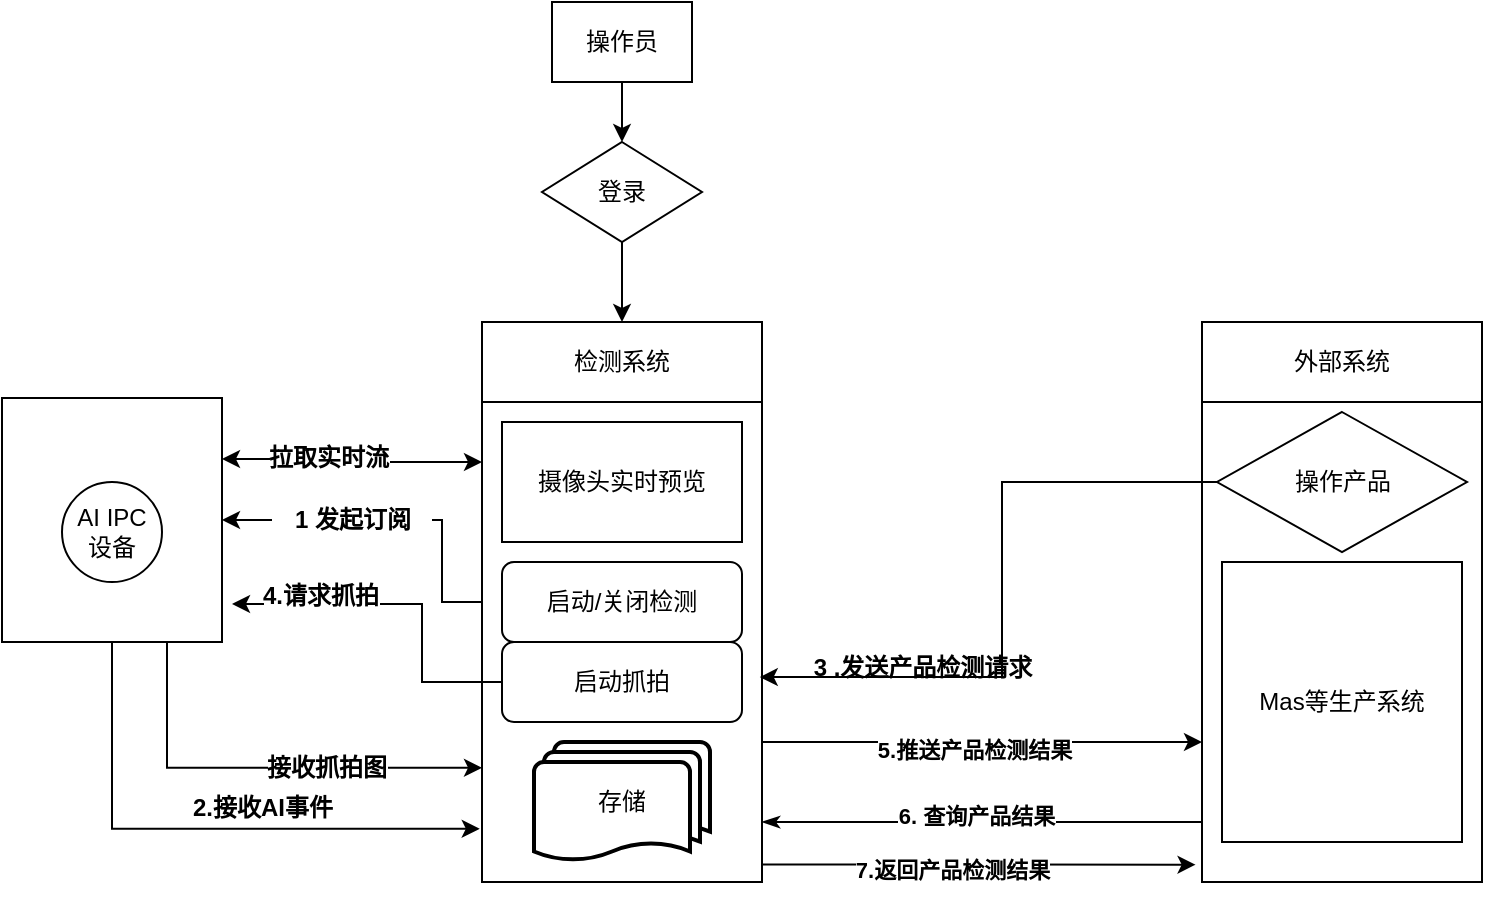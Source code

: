 <mxfile version="28.1.2">
  <diagram name="第 1 页" id="ehlm7PQ08vqZ7YUkhU4_">
    <mxGraphModel dx="1712" dy="599" grid="1" gridSize="10" guides="1" tooltips="1" connect="1" arrows="1" fold="1" page="1" pageScale="1" pageWidth="827" pageHeight="1169" math="0" shadow="0">
      <root>
        <mxCell id="0" />
        <mxCell id="1" parent="0" />
        <mxCell id="mTZ1n0IEwQoN-7EreBPF-3" value="" style="edgeStyle=orthogonalEdgeStyle;rounded=0;orthogonalLoop=1;jettySize=auto;html=1;" edge="1" parent="1" source="mTZ1n0IEwQoN-7EreBPF-1" target="mTZ1n0IEwQoN-7EreBPF-2">
          <mxGeometry relative="1" as="geometry" />
        </mxCell>
        <mxCell id="mTZ1n0IEwQoN-7EreBPF-1" value="操作员" style="rounded=0;whiteSpace=wrap;html=1;" vertex="1" parent="1">
          <mxGeometry x="185" y="200" width="70" height="40" as="geometry" />
        </mxCell>
        <mxCell id="mTZ1n0IEwQoN-7EreBPF-11" value="" style="edgeStyle=orthogonalEdgeStyle;rounded=0;orthogonalLoop=1;jettySize=auto;html=1;" edge="1" parent="1" source="mTZ1n0IEwQoN-7EreBPF-2" target="mTZ1n0IEwQoN-7EreBPF-10">
          <mxGeometry relative="1" as="geometry" />
        </mxCell>
        <mxCell id="mTZ1n0IEwQoN-7EreBPF-2" value="登录" style="rhombus;whiteSpace=wrap;html=1;rounded=0;" vertex="1" parent="1">
          <mxGeometry x="180" y="270" width="80" height="50" as="geometry" />
        </mxCell>
        <mxCell id="mTZ1n0IEwQoN-7EreBPF-73" style="edgeStyle=orthogonalEdgeStyle;rounded=0;orthogonalLoop=1;jettySize=auto;html=1;exitX=1;exitY=0.75;exitDx=0;exitDy=0;entryX=0;entryY=0.75;entryDx=0;entryDy=0;" edge="1" parent="1" source="mTZ1n0IEwQoN-7EreBPF-10" target="mTZ1n0IEwQoN-7EreBPF-40">
          <mxGeometry relative="1" as="geometry" />
        </mxCell>
        <mxCell id="mTZ1n0IEwQoN-7EreBPF-74" value="5.推送产品检测结果" style="edgeLabel;html=1;align=center;verticalAlign=middle;resizable=0;points=[];fontStyle=1" vertex="1" connectable="0" parent="mTZ1n0IEwQoN-7EreBPF-73">
          <mxGeometry x="-0.043" y="-4" relative="1" as="geometry">
            <mxPoint as="offset" />
          </mxGeometry>
        </mxCell>
        <mxCell id="mTZ1n0IEwQoN-7EreBPF-10" value="" style="whiteSpace=wrap;html=1;rounded=0;" vertex="1" parent="1">
          <mxGeometry x="150" y="360" width="140" height="280" as="geometry" />
        </mxCell>
        <mxCell id="mTZ1n0IEwQoN-7EreBPF-25" value="" style="html=1;points=[[0,0,0,0,5],[0,1,0,0,-5],[1,0,0,0,5],[1,1,0,0,-5]];perimeter=orthogonalPerimeter;outlineConnect=0;targetShapes=umlLifeline;portConstraint=eastwest;newEdgeStyle={&quot;curved&quot;:0,&quot;rounded&quot;:0};" vertex="1" parent="1">
          <mxGeometry x="600" y="460" width="10" height="80" as="geometry" />
        </mxCell>
        <mxCell id="mTZ1n0IEwQoN-7EreBPF-34" value="检测系统" style="rounded=0;whiteSpace=wrap;html=1;" vertex="1" parent="1">
          <mxGeometry x="150" y="360" width="140" height="40" as="geometry" />
        </mxCell>
        <mxCell id="mTZ1n0IEwQoN-7EreBPF-36" value="摄像头实时预览" style="rounded=0;whiteSpace=wrap;html=1;" vertex="1" parent="1">
          <mxGeometry x="160" y="410" width="120" height="60" as="geometry" />
        </mxCell>
        <mxCell id="mTZ1n0IEwQoN-7EreBPF-37" value="启动/关闭检测" style="rounded=1;whiteSpace=wrap;html=1;" vertex="1" parent="1">
          <mxGeometry x="160" y="480" width="120" height="40" as="geometry" />
        </mxCell>
        <mxCell id="mTZ1n0IEwQoN-7EreBPF-39" value="存储" style="strokeWidth=2;html=1;shape=mxgraph.flowchart.multi-document;whiteSpace=wrap;" vertex="1" parent="1">
          <mxGeometry x="176" y="570" width="88" height="60" as="geometry" />
        </mxCell>
        <mxCell id="mTZ1n0IEwQoN-7EreBPF-40" value="" style="whiteSpace=wrap;html=1;rounded=0;" vertex="1" parent="1">
          <mxGeometry x="510" y="360" width="140" height="280" as="geometry" />
        </mxCell>
        <mxCell id="mTZ1n0IEwQoN-7EreBPF-41" value="外部系统" style="rounded=0;whiteSpace=wrap;html=1;" vertex="1" parent="1">
          <mxGeometry x="510" y="360" width="140" height="40" as="geometry" />
        </mxCell>
        <mxCell id="mTZ1n0IEwQoN-7EreBPF-46" style="edgeStyle=orthogonalEdgeStyle;rounded=0;orthogonalLoop=1;jettySize=auto;html=1;entryX=0;entryY=0.25;entryDx=0;entryDy=0;startArrow=classic;startFill=1;exitX=1;exitY=0.25;exitDx=0;exitDy=0;" edge="1" parent="1" source="mTZ1n0IEwQoN-7EreBPF-45" target="mTZ1n0IEwQoN-7EreBPF-10">
          <mxGeometry relative="1" as="geometry">
            <mxPoint x="30" y="430" as="sourcePoint" />
          </mxGeometry>
        </mxCell>
        <mxCell id="mTZ1n0IEwQoN-7EreBPF-47" value="拉取实时流" style="edgeLabel;html=1;align=center;verticalAlign=middle;resizable=0;points=[];fontSize=12;fontStyle=1" vertex="1" connectable="0" parent="mTZ1n0IEwQoN-7EreBPF-46">
          <mxGeometry x="-0.202" y="1" relative="1" as="geometry">
            <mxPoint as="offset" />
          </mxGeometry>
        </mxCell>
        <mxCell id="mTZ1n0IEwQoN-7EreBPF-45" value="Object" style="html=1;whiteSpace=wrap;" vertex="1" parent="1">
          <mxGeometry x="-90" y="398" width="110" height="122" as="geometry" />
        </mxCell>
        <mxCell id="mTZ1n0IEwQoN-7EreBPF-14" value="AI IPC 设备" style="ellipse;whiteSpace=wrap;html=1;rounded=0;" vertex="1" parent="1">
          <mxGeometry x="-60" y="440" width="50" height="50" as="geometry" />
        </mxCell>
        <mxCell id="mTZ1n0IEwQoN-7EreBPF-51" style="edgeStyle=orthogonalEdgeStyle;rounded=0;orthogonalLoop=1;jettySize=auto;html=1;exitX=0.5;exitY=1;exitDx=0;exitDy=0;entryX=-0.008;entryY=0.905;entryDx=0;entryDy=0;entryPerimeter=0;" edge="1" parent="1" source="mTZ1n0IEwQoN-7EreBPF-45" target="mTZ1n0IEwQoN-7EreBPF-10">
          <mxGeometry relative="1" as="geometry" />
        </mxCell>
        <mxCell id="mTZ1n0IEwQoN-7EreBPF-52" value="2.接收AI事件" style="text;html=1;align=center;verticalAlign=middle;resizable=0;points=[];autosize=1;strokeColor=none;fillColor=none;fontStyle=1" vertex="1" parent="1">
          <mxGeometry x="-5" y="588" width="90" height="30" as="geometry" />
        </mxCell>
        <mxCell id="mTZ1n0IEwQoN-7EreBPF-53" value="启动抓拍" style="rounded=1;whiteSpace=wrap;html=1;" vertex="1" parent="1">
          <mxGeometry x="160" y="520" width="120" height="40" as="geometry" />
        </mxCell>
        <mxCell id="mTZ1n0IEwQoN-7EreBPF-54" value="Mas等生产系统" style="rounded=0;whiteSpace=wrap;html=1;" vertex="1" parent="1">
          <mxGeometry x="520" y="480" width="120" height="140" as="geometry" />
        </mxCell>
        <mxCell id="mTZ1n0IEwQoN-7EreBPF-56" style="edgeStyle=orthogonalEdgeStyle;rounded=0;orthogonalLoop=1;jettySize=auto;html=1;entryX=0.992;entryY=0.634;entryDx=0;entryDy=0;entryPerimeter=0;exitX=0;exitY=0.5;exitDx=0;exitDy=0;" edge="1" parent="1" source="mTZ1n0IEwQoN-7EreBPF-81" target="mTZ1n0IEwQoN-7EreBPF-10">
          <mxGeometry relative="1" as="geometry">
            <mxPoint x="410" y="440" as="sourcePoint" />
            <Array as="points">
              <mxPoint x="410" y="440" />
              <mxPoint x="410" y="538" />
            </Array>
          </mxGeometry>
        </mxCell>
        <mxCell id="mTZ1n0IEwQoN-7EreBPF-57" value="3 .发送产品检测请求" style="text;html=1;align=center;verticalAlign=middle;resizable=0;points=[];autosize=1;strokeColor=none;fillColor=none;fontStyle=1" vertex="1" parent="1">
          <mxGeometry x="305" y="518" width="130" height="30" as="geometry" />
        </mxCell>
        <mxCell id="mTZ1n0IEwQoN-7EreBPF-66" style="edgeStyle=orthogonalEdgeStyle;rounded=0;orthogonalLoop=1;jettySize=auto;html=1;entryX=1;entryY=0.5;entryDx=0;entryDy=0;" edge="1" parent="1" source="mTZ1n0IEwQoN-7EreBPF-59" target="mTZ1n0IEwQoN-7EreBPF-45">
          <mxGeometry relative="1" as="geometry" />
        </mxCell>
        <mxCell id="mTZ1n0IEwQoN-7EreBPF-68" style="edgeStyle=orthogonalEdgeStyle;rounded=0;orthogonalLoop=1;jettySize=auto;html=1;entryX=0;entryY=0.5;entryDx=0;entryDy=0;endArrow=none;endFill=0;" edge="1" parent="1" source="mTZ1n0IEwQoN-7EreBPF-59" target="mTZ1n0IEwQoN-7EreBPF-10">
          <mxGeometry relative="1" as="geometry">
            <Array as="points">
              <mxPoint x="130" y="459" />
              <mxPoint x="130" y="500" />
            </Array>
          </mxGeometry>
        </mxCell>
        <mxCell id="mTZ1n0IEwQoN-7EreBPF-59" value="1 发起订阅" style="text;html=1;align=center;verticalAlign=middle;resizable=0;points=[];autosize=1;strokeColor=none;fillColor=none;fontStyle=1" vertex="1" parent="1">
          <mxGeometry x="45" y="444" width="80" height="30" as="geometry" />
        </mxCell>
        <mxCell id="mTZ1n0IEwQoN-7EreBPF-69" style="edgeStyle=orthogonalEdgeStyle;rounded=0;orthogonalLoop=1;jettySize=auto;html=1;" edge="1" parent="1" source="mTZ1n0IEwQoN-7EreBPF-53">
          <mxGeometry relative="1" as="geometry">
            <mxPoint x="25" y="501" as="targetPoint" />
            <Array as="points">
              <mxPoint x="120" y="540" />
              <mxPoint x="120" y="501" />
            </Array>
          </mxGeometry>
        </mxCell>
        <mxCell id="mTZ1n0IEwQoN-7EreBPF-70" value="4.请求抓拍" style="edgeLabel;html=1;align=center;verticalAlign=middle;resizable=0;points=[];fontSize=12;fontStyle=1" vertex="1" connectable="0" parent="mTZ1n0IEwQoN-7EreBPF-69">
          <mxGeometry x="0.494" y="-4" relative="1" as="geometry">
            <mxPoint as="offset" />
          </mxGeometry>
        </mxCell>
        <mxCell id="mTZ1n0IEwQoN-7EreBPF-71" style="edgeStyle=orthogonalEdgeStyle;rounded=0;orthogonalLoop=1;jettySize=auto;html=1;exitX=0.75;exitY=1;exitDx=0;exitDy=0;entryX=0;entryY=0.796;entryDx=0;entryDy=0;entryPerimeter=0;" edge="1" parent="1" source="mTZ1n0IEwQoN-7EreBPF-45" target="mTZ1n0IEwQoN-7EreBPF-10">
          <mxGeometry relative="1" as="geometry" />
        </mxCell>
        <mxCell id="mTZ1n0IEwQoN-7EreBPF-72" value="接收抓拍图" style="edgeLabel;html=1;align=center;verticalAlign=middle;resizable=0;points=[];fontSize=12;fontStyle=1" vertex="1" connectable="0" parent="mTZ1n0IEwQoN-7EreBPF-71">
          <mxGeometry x="0.293" relative="1" as="geometry">
            <mxPoint as="offset" />
          </mxGeometry>
        </mxCell>
        <mxCell id="mTZ1n0IEwQoN-7EreBPF-75" value="" style="endArrow=none;html=1;rounded=0;entryX=0;entryY=0.893;entryDx=0;entryDy=0;entryPerimeter=0;startArrow=classicThin;startFill=1;endFill=0;" edge="1" parent="1" target="mTZ1n0IEwQoN-7EreBPF-40">
          <mxGeometry width="50" height="50" relative="1" as="geometry">
            <mxPoint x="290" y="610" as="sourcePoint" />
            <mxPoint x="340" y="560" as="targetPoint" />
          </mxGeometry>
        </mxCell>
        <mxCell id="mTZ1n0IEwQoN-7EreBPF-76" value="6. 查询产品结果" style="edgeLabel;html=1;align=center;verticalAlign=middle;resizable=0;points=[];fontStyle=1" vertex="1" connectable="0" parent="mTZ1n0IEwQoN-7EreBPF-75">
          <mxGeometry x="-0.034" y="3" relative="1" as="geometry">
            <mxPoint as="offset" />
          </mxGeometry>
        </mxCell>
        <mxCell id="mTZ1n0IEwQoN-7EreBPF-78" style="edgeStyle=orthogonalEdgeStyle;rounded=0;orthogonalLoop=1;jettySize=auto;html=1;exitX=1;exitY=1;exitDx=0;exitDy=0;entryX=-0.023;entryY=0.969;entryDx=0;entryDy=0;entryPerimeter=0;" edge="1" parent="1" source="mTZ1n0IEwQoN-7EreBPF-10" target="mTZ1n0IEwQoN-7EreBPF-40">
          <mxGeometry relative="1" as="geometry">
            <Array as="points">
              <mxPoint x="290" y="631" />
            </Array>
          </mxGeometry>
        </mxCell>
        <mxCell id="mTZ1n0IEwQoN-7EreBPF-79" value="7.返回产品检测结果" style="edgeLabel;html=1;align=center;verticalAlign=middle;resizable=0;points=[];fontStyle=1" vertex="1" connectable="0" parent="mTZ1n0IEwQoN-7EreBPF-78">
          <mxGeometry x="-0.083" y="-2" relative="1" as="geometry">
            <mxPoint as="offset" />
          </mxGeometry>
        </mxCell>
        <mxCell id="mTZ1n0IEwQoN-7EreBPF-81" value="操作产品" style="rhombus;whiteSpace=wrap;html=1;" vertex="1" parent="1">
          <mxGeometry x="517.5" y="405" width="125" height="70" as="geometry" />
        </mxCell>
      </root>
    </mxGraphModel>
  </diagram>
</mxfile>
